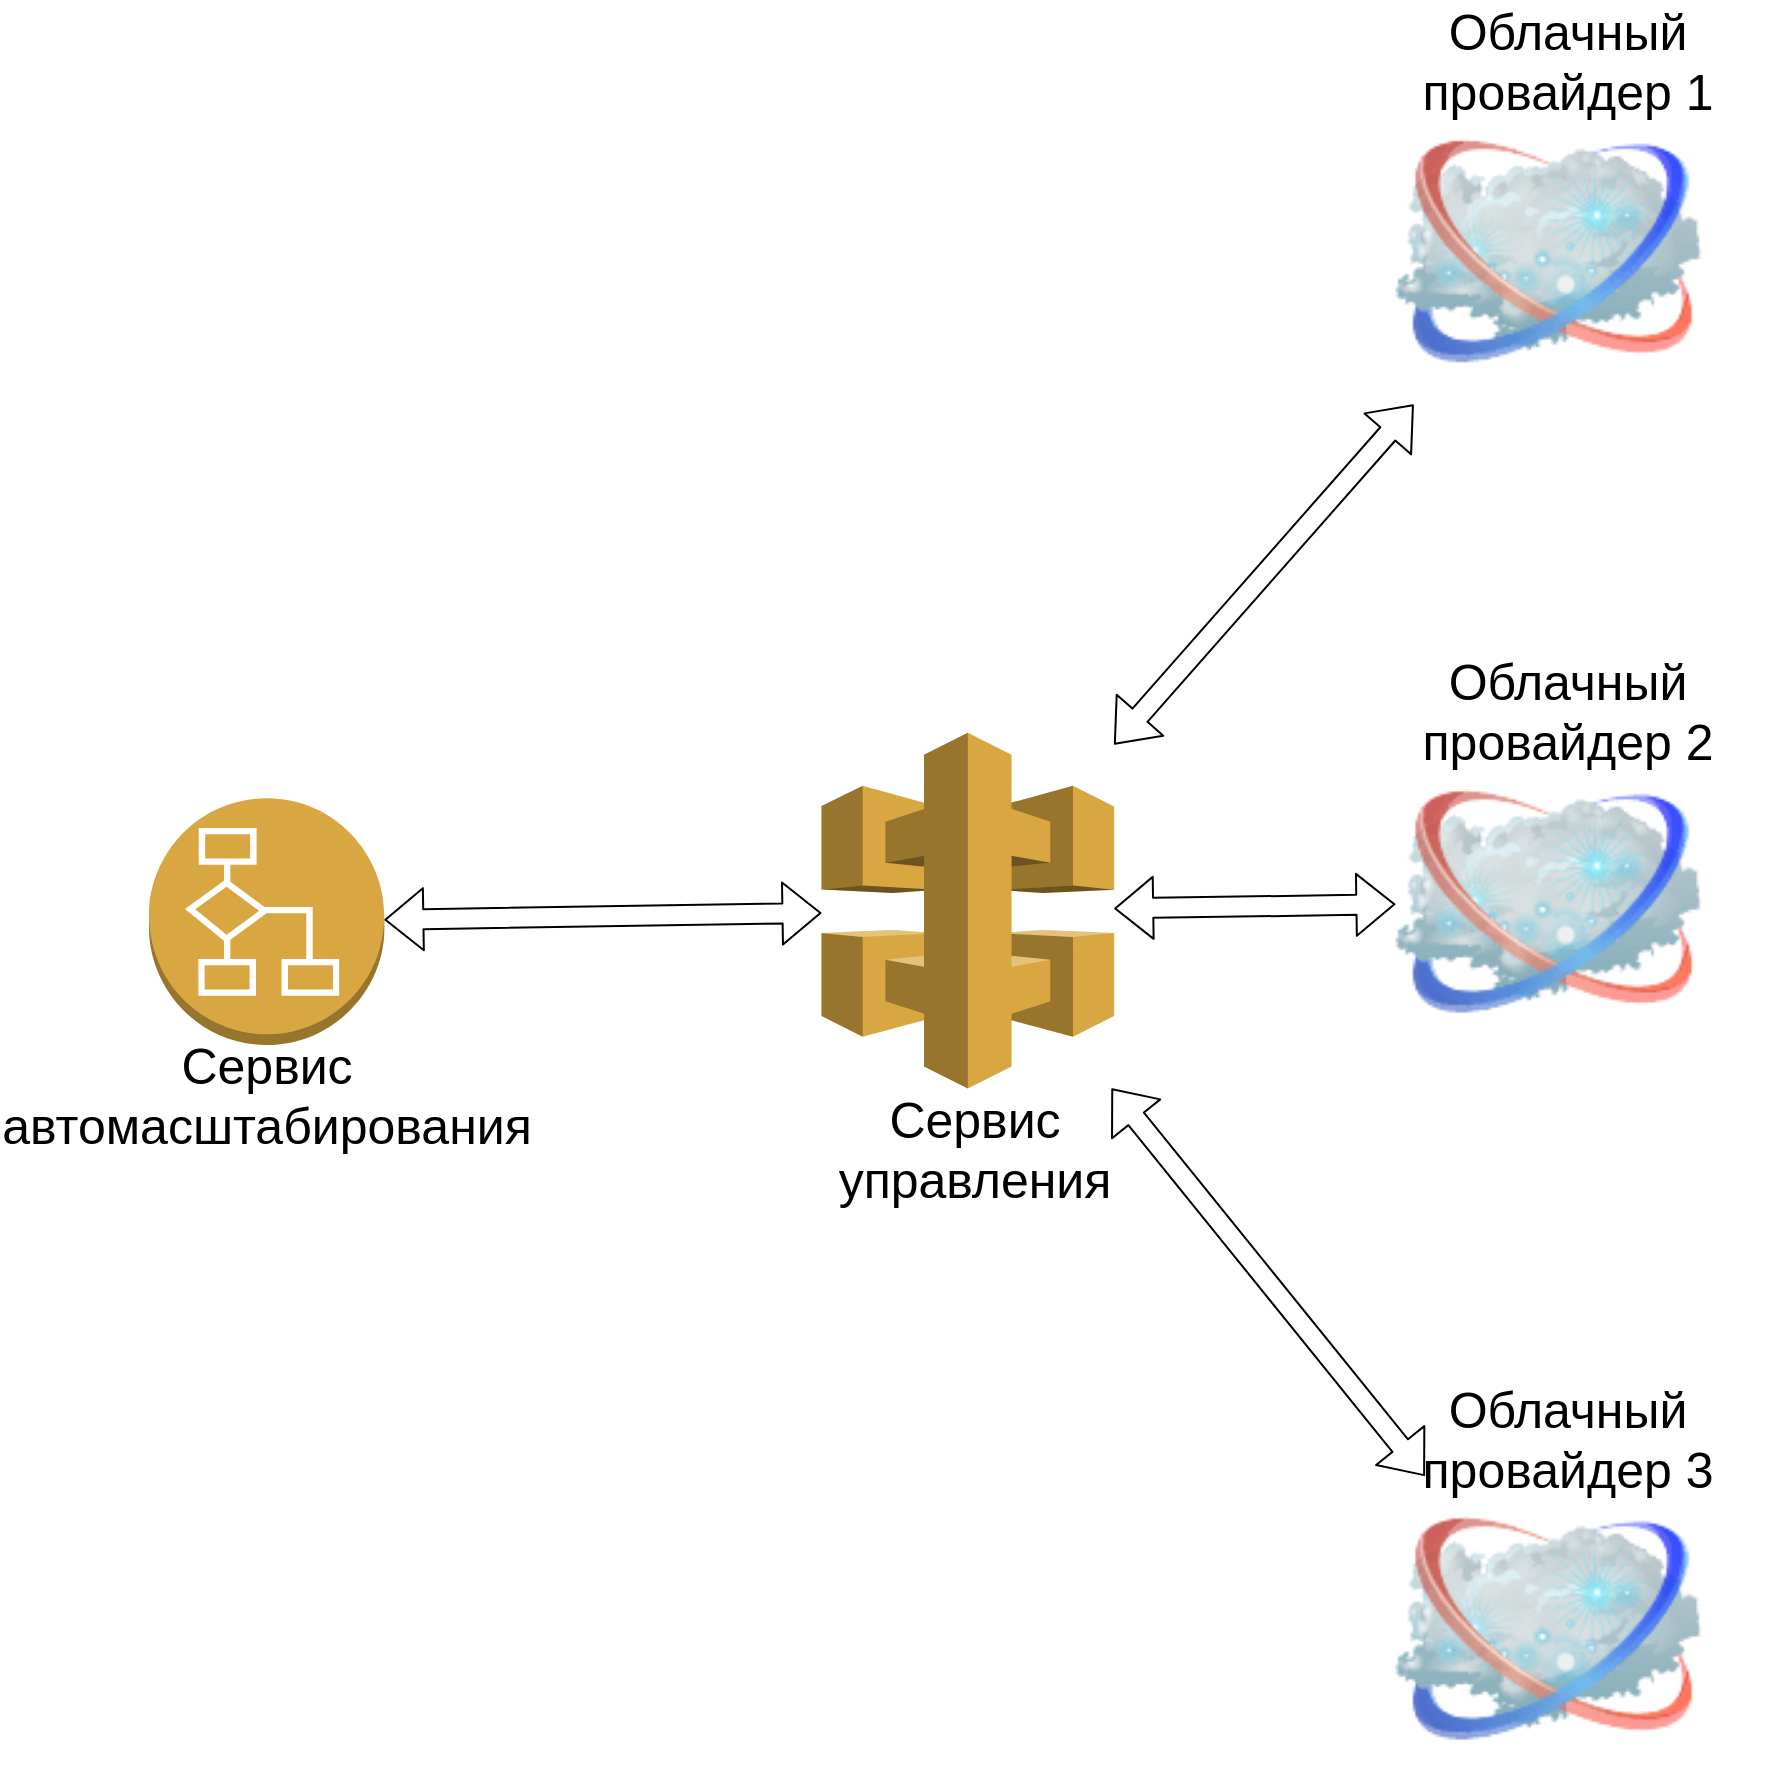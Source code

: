 <mxfile version="13.0.9" type="google"><diagram id="D_FwlsnupoXASzSbTMN9" name="Page-1"><mxGraphModel dx="2258" dy="1162" grid="1" gridSize="10" guides="1" tooltips="1" connect="1" arrows="1" fold="1" page="1" pageScale="1" pageWidth="1600" pageHeight="900" math="0" shadow="0"><root><mxCell id="0"/><mxCell id="1" parent="0"/><mxCell id="5oKnfDZX59KXYFHSXtLf-26" value="" style="group;aspect=fixed;fontSize=25;" vertex="1" connectable="0" parent="1"><mxGeometry x="210" y="20" width="880" height="880" as="geometry"/></mxCell><mxCell id="5oKnfDZX59KXYFHSXtLf-8" value="" style="group" vertex="1" connectable="0" parent="5oKnfDZX59KXYFHSXtLf-26"><mxGeometry y="388.118" width="248.696" height="172.174" as="geometry"/></mxCell><mxCell id="5oKnfDZX59KXYFHSXtLf-6" value="" style="outlineConnect=0;dashed=0;verticalLabelPosition=bottom;verticalAlign=top;align=center;html=1;shape=mxgraph.aws3.decider;fillColor=#D9A741;gradientColor=none;shadow=0;" vertex="1" parent="5oKnfDZX59KXYFHSXtLf-8"><mxGeometry x="65.522" width="117.652" height="123.391" as="geometry"/></mxCell><mxCell id="5oKnfDZX59KXYFHSXtLf-7" value="Сервис автомасштабирования" style="text;html=1;strokeColor=none;fillColor=none;align=center;verticalAlign=middle;whiteSpace=wrap;rounded=0;shadow=0;fontSize=25;" vertex="1" parent="5oKnfDZX59KXYFHSXtLf-8"><mxGeometry y="123.391" width="248.696" height="48.783" as="geometry"/></mxCell><mxCell id="5oKnfDZX59KXYFHSXtLf-12" value="" style="group" vertex="1" connectable="0" parent="5oKnfDZX59KXYFHSXtLf-26"><mxGeometry x="669.565" width="210.435" height="191.304" as="geometry"/></mxCell><mxCell id="5oKnfDZX59KXYFHSXtLf-10" value="" style="image;html=1;labelBackgroundColor=#ffffff;image=img/lib/clip_art/networking/Cloud_128x128.png;shadow=0;" vertex="1" parent="5oKnfDZX59KXYFHSXtLf-12"><mxGeometry x="19.13" y="38.261" width="153.043" height="153.043" as="geometry"/></mxCell><mxCell id="5oKnfDZX59KXYFHSXtLf-11" value="Облачный провайдер 1" style="text;html=1;strokeColor=none;fillColor=none;align=center;verticalAlign=middle;whiteSpace=wrap;rounded=0;shadow=0;fontSize=25;" vertex="1" parent="5oKnfDZX59KXYFHSXtLf-12"><mxGeometry width="210.435" height="38.261" as="geometry"/></mxCell><mxCell id="5oKnfDZX59KXYFHSXtLf-13" value="" style="group" vertex="1" connectable="0" parent="5oKnfDZX59KXYFHSXtLf-26"><mxGeometry x="669.565" y="325.217" width="210.435" height="191.304" as="geometry"/></mxCell><mxCell id="5oKnfDZX59KXYFHSXtLf-14" value="" style="image;html=1;labelBackgroundColor=#ffffff;image=img/lib/clip_art/networking/Cloud_128x128.png;shadow=0;" vertex="1" parent="5oKnfDZX59KXYFHSXtLf-13"><mxGeometry x="19.13" y="38.261" width="153.043" height="153.043" as="geometry"/></mxCell><mxCell id="5oKnfDZX59KXYFHSXtLf-15" value="Облачный провайдер 2" style="text;html=1;strokeColor=none;fillColor=none;align=center;verticalAlign=middle;whiteSpace=wrap;rounded=0;shadow=0;fontSize=25;" vertex="1" parent="5oKnfDZX59KXYFHSXtLf-13"><mxGeometry width="210.435" height="38.261" as="geometry"/></mxCell><mxCell id="5oKnfDZX59KXYFHSXtLf-16" value="" style="group" vertex="1" connectable="0" parent="5oKnfDZX59KXYFHSXtLf-26"><mxGeometry x="669.565" y="688.696" width="210.435" height="191.304" as="geometry"/></mxCell><mxCell id="5oKnfDZX59KXYFHSXtLf-17" value="" style="image;html=1;labelBackgroundColor=#ffffff;image=img/lib/clip_art/networking/Cloud_128x128.png;shadow=0;" vertex="1" parent="5oKnfDZX59KXYFHSXtLf-16"><mxGeometry x="19.13" y="38.261" width="153.043" height="153.043" as="geometry"/></mxCell><mxCell id="5oKnfDZX59KXYFHSXtLf-18" value="Облачный провайдер 3" style="text;html=1;strokeColor=none;fillColor=none;align=center;verticalAlign=middle;whiteSpace=wrap;rounded=0;shadow=0;fontSize=25;" vertex="1" parent="5oKnfDZX59KXYFHSXtLf-16"><mxGeometry width="210.435" height="38.261" as="geometry"/></mxCell><mxCell id="5oKnfDZX59KXYFHSXtLf-19" value="" style="shape=flexArrow;endArrow=classic;startArrow=classic;html=1;" edge="1" parent="5oKnfDZX59KXYFHSXtLf-26" source="5oKnfDZX59KXYFHSXtLf-5" target="5oKnfDZX59KXYFHSXtLf-10"><mxGeometry width="50" height="50" relative="1" as="geometry"><mxPoint x="344.348" y="191.304" as="sourcePoint"/><mxPoint x="440" y="95.652" as="targetPoint"/></mxGeometry></mxCell><mxCell id="5oKnfDZX59KXYFHSXtLf-20" value="" style="shape=flexArrow;endArrow=classic;startArrow=classic;html=1;" edge="1" parent="5oKnfDZX59KXYFHSXtLf-26" source="5oKnfDZX59KXYFHSXtLf-5" target="5oKnfDZX59KXYFHSXtLf-14"><mxGeometry width="50" height="50" relative="1" as="geometry"><mxPoint x="567.217" y="405.489" as="sourcePoint"/><mxPoint x="688.696" y="309.292" as="targetPoint"/></mxGeometry></mxCell><mxCell id="5oKnfDZX59KXYFHSXtLf-21" value="" style="shape=flexArrow;endArrow=classic;startArrow=classic;html=1;" edge="1" parent="5oKnfDZX59KXYFHSXtLf-26" source="5oKnfDZX59KXYFHSXtLf-5" target="5oKnfDZX59KXYFHSXtLf-17"><mxGeometry width="50" height="50" relative="1" as="geometry"><mxPoint x="567.217" y="476.816" as="sourcePoint"/><mxPoint x="707.826" y="502.528" as="targetPoint"/></mxGeometry></mxCell><mxCell id="5oKnfDZX59KXYFHSXtLf-25" value="" style="group" vertex="1" connectable="0" parent="5oKnfDZX59KXYFHSXtLf-26"><mxGeometry x="382.609" y="355.348" width="191.304" height="237.696" as="geometry"/></mxCell><mxCell id="5oKnfDZX59KXYFHSXtLf-5" value="" style="outlineConnect=0;dashed=0;verticalLabelPosition=bottom;verticalAlign=top;align=center;html=1;shape=mxgraph.aws3.api_gateway;fillColor=#D9A741;gradientColor=none;shadow=0;" vertex="1" parent="5oKnfDZX59KXYFHSXtLf-25"><mxGeometry x="19.13" width="146.348" height="177.913" as="geometry"/></mxCell><mxCell id="5oKnfDZX59KXYFHSXtLf-9" value="Сервис управления" style="text;html=1;strokeColor=none;fillColor=none;align=center;verticalAlign=middle;whiteSpace=wrap;rounded=0;shadow=0;fontSize=25;" vertex="1" parent="5oKnfDZX59KXYFHSXtLf-25"><mxGeometry y="178.391" width="191.304" height="59.304" as="geometry"/></mxCell><mxCell id="5oKnfDZX59KXYFHSXtLf-4" value="" style="shape=flexArrow;endArrow=classic;startArrow=classic;html=1;" edge="1" parent="5oKnfDZX59KXYFHSXtLf-26" source="5oKnfDZX59KXYFHSXtLf-6" target="5oKnfDZX59KXYFHSXtLf-5"><mxGeometry width="50" height="50" relative="1" as="geometry"><mxPoint x="297.612" y="449.565" as="sourcePoint"/><mxPoint x="860.87" y="449.565" as="targetPoint"/></mxGeometry></mxCell></root></mxGraphModel></diagram></mxfile>